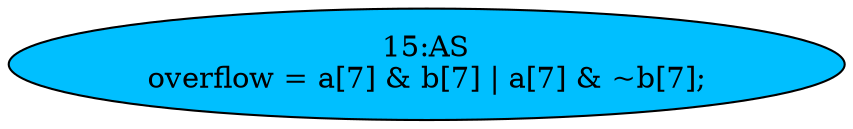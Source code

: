 strict digraph "" {
	node [label="\N"];
	"15:AS"	[ast="<pyverilog.vparser.ast.Assign object at 0x7feefeca8d10>",
		def_var="['overflow']",
		fillcolor=deepskyblue,
		label="15:AS
overflow = a[7] & b[7] | a[7] & ~b[7];",
		statements="[]",
		style=filled,
		typ=Assign,
		use_var="['a', 'b', 'a', 'b']"];
}
